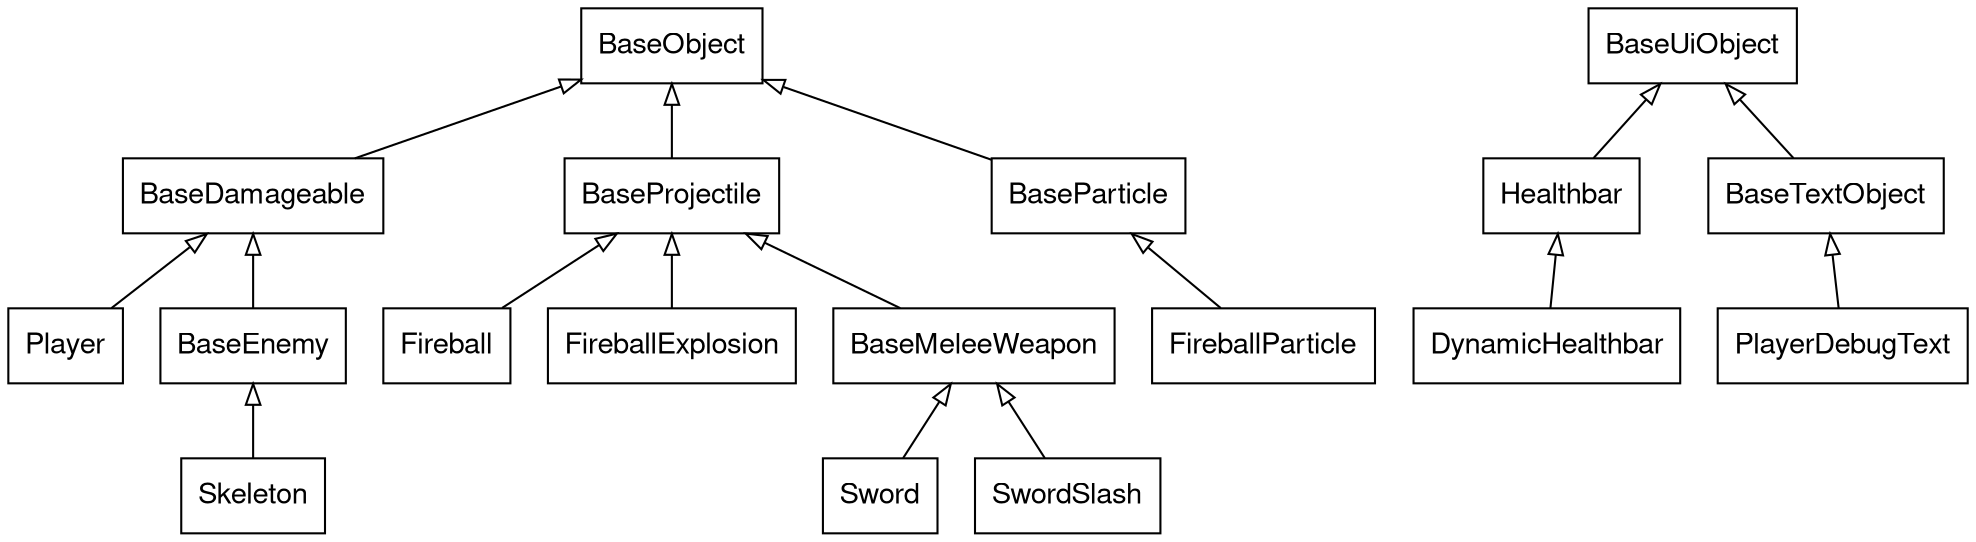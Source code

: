digraph inheritance {
    node [shape=box fontname="Helvetica,Arial,sans-serif"]
    edge [dir=back arrowtail=empty]

    BaseObject->{BaseDamageable, BaseProjectile, BaseParticle}
    BaseDamageable->{Player, BaseEnemy}
    BaseProjectile->{Fireball, FireballExplosion, BaseMeleeWeapon}
    BaseParticle->FireballParticle
    BaseMeleeWeapon->{Sword, SwordSlash}
    BaseEnemy->Skeleton

    BaseUiObject->{Healthbar, BaseTextObject}
    Healthbar->DynamicHealthbar
    BaseTextObject->PlayerDebugText
}

// use `dot -Tpng -O inheritance.gv` to generate a .png